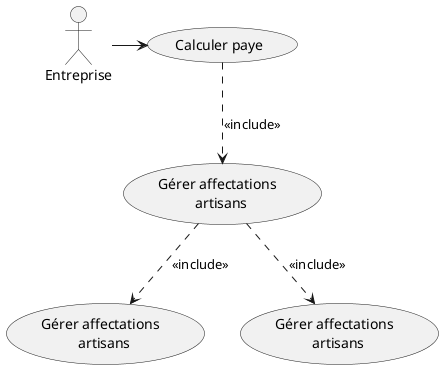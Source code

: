 ---
title: Exercice 1 : Diagramme des UC en plantUML ({{ date | date('dddd, MMMM Do') }})
---
En vous inspirant du code suivant (pour ne pas démarrer à vide), réalisez un diagramme des UC correspondant au sujet.
```plantuml
@startuml uc

usecase u1 as "Calculer paye"
usecase u2 as "Gérer affectations \n artisans"
usecase u3 as "Gérer affectations \n artisans"
usecase u4 as "Gérer affectations \n artisans"

actor Entreprise 

Entreprise -> u1
u1 ..> u2 : <<include>>
u2 ..> u3 : <<include>>
u2 ..> u4 : <<include>>

@enduml
```